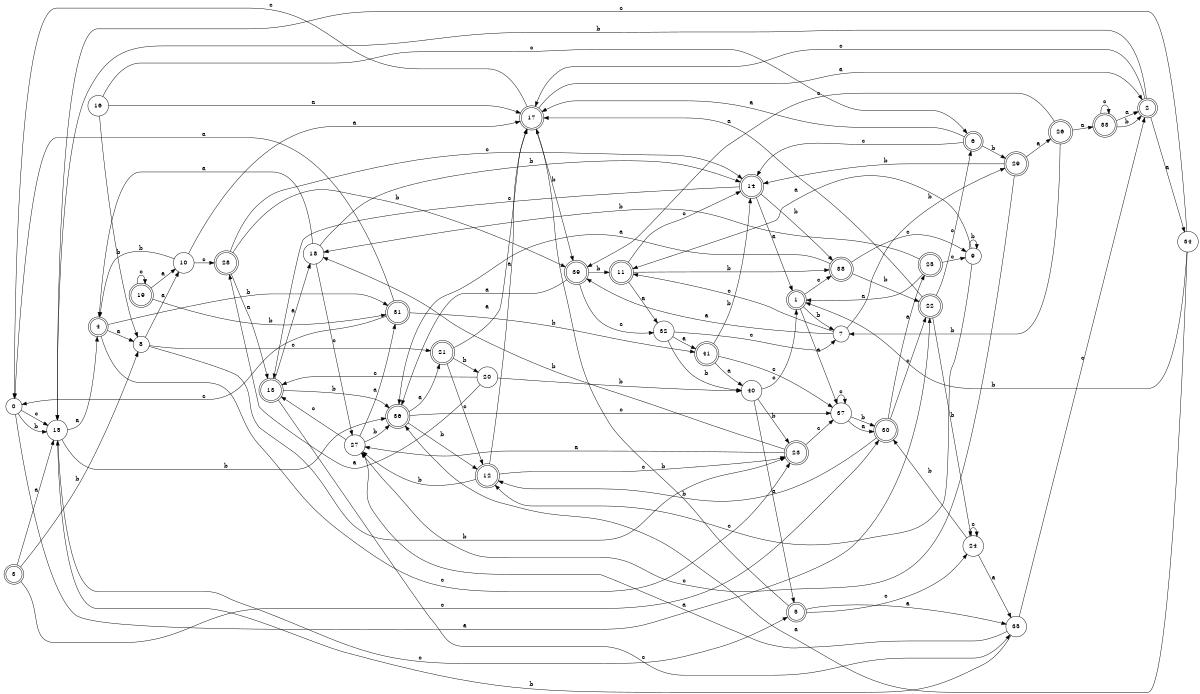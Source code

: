 digraph n34_8 {
__start0 [label="" shape="none"];

rankdir=LR;
size="8,5";

s0 [style="filled", color="black", fillcolor="white" shape="circle", label="0"];
s1 [style="rounded,filled", color="black", fillcolor="white" shape="doublecircle", label="1"];
s2 [style="rounded,filled", color="black", fillcolor="white" shape="doublecircle", label="2"];
s3 [style="rounded,filled", color="black", fillcolor="white" shape="doublecircle", label="3"];
s4 [style="rounded,filled", color="black", fillcolor="white" shape="doublecircle", label="4"];
s5 [style="rounded,filled", color="black", fillcolor="white" shape="doublecircle", label="5"];
s6 [style="rounded,filled", color="black", fillcolor="white" shape="doublecircle", label="6"];
s7 [style="filled", color="black", fillcolor="white" shape="circle", label="7"];
s8 [style="filled", color="black", fillcolor="white" shape="circle", label="8"];
s9 [style="filled", color="black", fillcolor="white" shape="circle", label="9"];
s10 [style="filled", color="black", fillcolor="white" shape="circle", label="10"];
s11 [style="rounded,filled", color="black", fillcolor="white" shape="doublecircle", label="11"];
s12 [style="rounded,filled", color="black", fillcolor="white" shape="doublecircle", label="12"];
s13 [style="rounded,filled", color="black", fillcolor="white" shape="doublecircle", label="13"];
s14 [style="rounded,filled", color="black", fillcolor="white" shape="doublecircle", label="14"];
s15 [style="filled", color="black", fillcolor="white" shape="circle", label="15"];
s16 [style="filled", color="black", fillcolor="white" shape="circle", label="16"];
s17 [style="rounded,filled", color="black", fillcolor="white" shape="doublecircle", label="17"];
s18 [style="filled", color="black", fillcolor="white" shape="circle", label="18"];
s19 [style="rounded,filled", color="black", fillcolor="white" shape="doublecircle", label="19"];
s20 [style="filled", color="black", fillcolor="white" shape="circle", label="20"];
s21 [style="rounded,filled", color="black", fillcolor="white" shape="doublecircle", label="21"];
s22 [style="rounded,filled", color="black", fillcolor="white" shape="doublecircle", label="22"];
s23 [style="rounded,filled", color="black", fillcolor="white" shape="doublecircle", label="23"];
s24 [style="filled", color="black", fillcolor="white" shape="circle", label="24"];
s25 [style="rounded,filled", color="black", fillcolor="white" shape="doublecircle", label="25"];
s26 [style="rounded,filled", color="black", fillcolor="white" shape="doublecircle", label="26"];
s27 [style="filled", color="black", fillcolor="white" shape="circle", label="27"];
s28 [style="rounded,filled", color="black", fillcolor="white" shape="doublecircle", label="28"];
s29 [style="rounded,filled", color="black", fillcolor="white" shape="doublecircle", label="29"];
s30 [style="rounded,filled", color="black", fillcolor="white" shape="doublecircle", label="30"];
s31 [style="rounded,filled", color="black", fillcolor="white" shape="doublecircle", label="31"];
s32 [style="filled", color="black", fillcolor="white" shape="circle", label="32"];
s33 [style="rounded,filled", color="black", fillcolor="white" shape="doublecircle", label="33"];
s34 [style="filled", color="black", fillcolor="white" shape="circle", label="34"];
s35 [style="filled", color="black", fillcolor="white" shape="circle", label="35"];
s36 [style="rounded,filled", color="black", fillcolor="white" shape="doublecircle", label="36"];
s37 [style="filled", color="black", fillcolor="white" shape="circle", label="37"];
s38 [style="rounded,filled", color="black", fillcolor="white" shape="doublecircle", label="38"];
s39 [style="rounded,filled", color="black", fillcolor="white" shape="doublecircle", label="39"];
s40 [style="filled", color="black", fillcolor="white" shape="circle", label="40"];
s41 [style="rounded,filled", color="black", fillcolor="white" shape="doublecircle", label="41"];
s0 -> s22 [label="a"];
s0 -> s15 [label="b"];
s0 -> s15 [label="c"];
s1 -> s37 [label="a"];
s1 -> s7 [label="b"];
s1 -> s38 [label="c"];
s2 -> s34 [label="a"];
s2 -> s15 [label="b"];
s2 -> s17 [label="c"];
s3 -> s15 [label="a"];
s3 -> s8 [label="b"];
s3 -> s30 [label="c"];
s4 -> s8 [label="a"];
s4 -> s31 [label="b"];
s4 -> s23 [label="c"];
s5 -> s35 [label="a"];
s5 -> s17 [label="b"];
s5 -> s24 [label="c"];
s6 -> s17 [label="a"];
s6 -> s29 [label="b"];
s6 -> s14 [label="c"];
s7 -> s39 [label="a"];
s7 -> s29 [label="b"];
s7 -> s11 [label="c"];
s8 -> s10 [label="a"];
s8 -> s23 [label="b"];
s8 -> s21 [label="c"];
s9 -> s11 [label="a"];
s9 -> s9 [label="b"];
s9 -> s12 [label="c"];
s10 -> s17 [label="a"];
s10 -> s4 [label="b"];
s10 -> s28 [label="c"];
s11 -> s32 [label="a"];
s11 -> s38 [label="b"];
s11 -> s14 [label="c"];
s12 -> s17 [label="a"];
s12 -> s27 [label="b"];
s12 -> s23 [label="c"];
s13 -> s18 [label="a"];
s13 -> s36 [label="b"];
s13 -> s35 [label="c"];
s14 -> s1 [label="a"];
s14 -> s38 [label="b"];
s14 -> s13 [label="c"];
s15 -> s4 [label="a"];
s15 -> s36 [label="b"];
s15 -> s5 [label="c"];
s16 -> s17 [label="a"];
s16 -> s8 [label="b"];
s16 -> s6 [label="c"];
s17 -> s2 [label="a"];
s17 -> s39 [label="b"];
s17 -> s0 [label="c"];
s18 -> s4 [label="a"];
s18 -> s14 [label="b"];
s18 -> s27 [label="c"];
s19 -> s10 [label="a"];
s19 -> s31 [label="b"];
s19 -> s19 [label="c"];
s20 -> s28 [label="a"];
s20 -> s40 [label="b"];
s20 -> s13 [label="c"];
s21 -> s17 [label="a"];
s21 -> s20 [label="b"];
s21 -> s12 [label="c"];
s22 -> s17 [label="a"];
s22 -> s24 [label="b"];
s22 -> s6 [label="c"];
s23 -> s27 [label="a"];
s23 -> s18 [label="b"];
s23 -> s37 [label="c"];
s24 -> s35 [label="a"];
s24 -> s30 [label="b"];
s24 -> s24 [label="c"];
s25 -> s1 [label="a"];
s25 -> s18 [label="b"];
s25 -> s9 [label="c"];
s26 -> s33 [label="a"];
s26 -> s7 [label="b"];
s26 -> s39 [label="c"];
s27 -> s31 [label="a"];
s27 -> s36 [label="b"];
s27 -> s13 [label="c"];
s28 -> s13 [label="a"];
s28 -> s39 [label="b"];
s28 -> s14 [label="c"];
s29 -> s26 [label="a"];
s29 -> s14 [label="b"];
s29 -> s27 [label="c"];
s30 -> s25 [label="a"];
s30 -> s12 [label="b"];
s30 -> s22 [label="c"];
s31 -> s0 [label="a"];
s31 -> s41 [label="b"];
s31 -> s0 [label="c"];
s32 -> s41 [label="a"];
s32 -> s40 [label="b"];
s32 -> s7 [label="c"];
s33 -> s2 [label="a"];
s33 -> s2 [label="b"];
s33 -> s33 [label="c"];
s34 -> s36 [label="a"];
s34 -> s1 [label="b"];
s34 -> s15 [label="c"];
s35 -> s27 [label="a"];
s35 -> s15 [label="b"];
s35 -> s2 [label="c"];
s36 -> s21 [label="a"];
s36 -> s12 [label="b"];
s36 -> s37 [label="c"];
s37 -> s30 [label="a"];
s37 -> s30 [label="b"];
s37 -> s37 [label="c"];
s38 -> s36 [label="a"];
s38 -> s22 [label="b"];
s38 -> s9 [label="c"];
s39 -> s36 [label="a"];
s39 -> s11 [label="b"];
s39 -> s32 [label="c"];
s40 -> s5 [label="a"];
s40 -> s23 [label="b"];
s40 -> s1 [label="c"];
s41 -> s40 [label="a"];
s41 -> s14 [label="b"];
s41 -> s37 [label="c"];

}